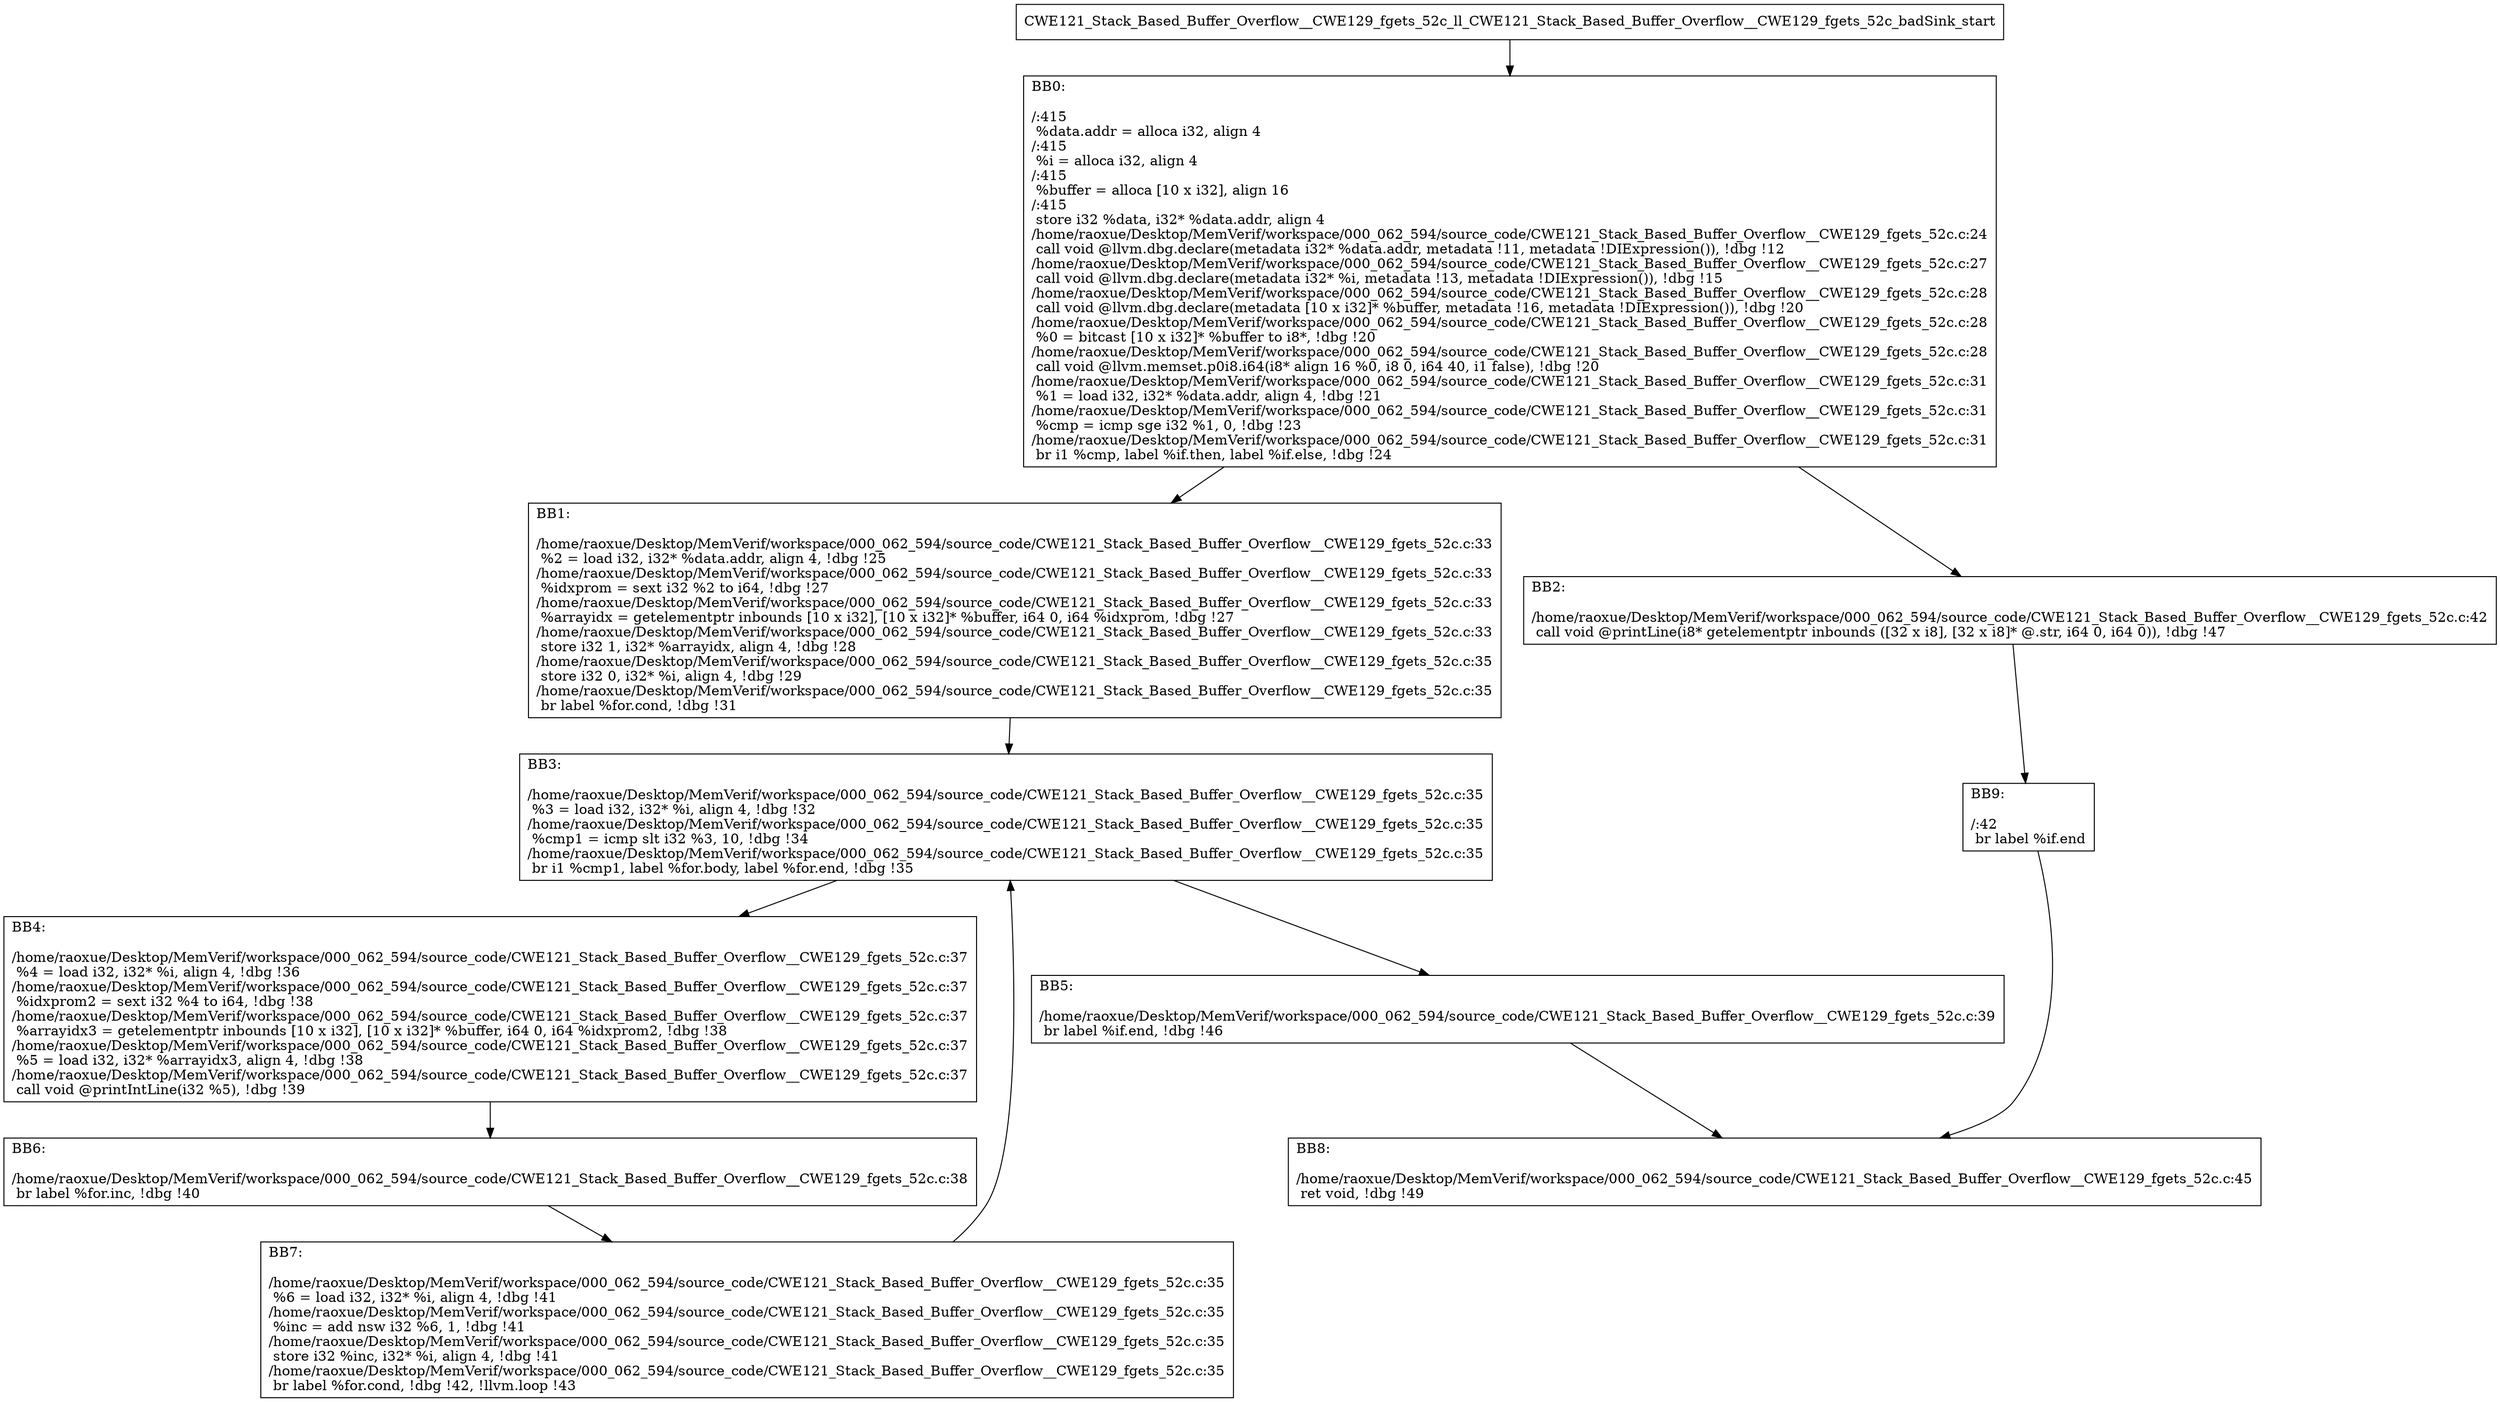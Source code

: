 digraph "CFG for'CWE121_Stack_Based_Buffer_Overflow__CWE129_fgets_52c_ll_CWE121_Stack_Based_Buffer_Overflow__CWE129_fgets_52c_badSink' function" {
	BBCWE121_Stack_Based_Buffer_Overflow__CWE129_fgets_52c_ll_CWE121_Stack_Based_Buffer_Overflow__CWE129_fgets_52c_badSink_start[shape=record,label="{CWE121_Stack_Based_Buffer_Overflow__CWE129_fgets_52c_ll_CWE121_Stack_Based_Buffer_Overflow__CWE129_fgets_52c_badSink_start}"];
	BBCWE121_Stack_Based_Buffer_Overflow__CWE129_fgets_52c_ll_CWE121_Stack_Based_Buffer_Overflow__CWE129_fgets_52c_badSink_start-> CWE121_Stack_Based_Buffer_Overflow__CWE129_fgets_52c_ll_CWE121_Stack_Based_Buffer_Overflow__CWE129_fgets_52c_badSinkBB0;
	CWE121_Stack_Based_Buffer_Overflow__CWE129_fgets_52c_ll_CWE121_Stack_Based_Buffer_Overflow__CWE129_fgets_52c_badSinkBB0 [shape=record, label="{BB0:\l\l/:415\l
  %data.addr = alloca i32, align 4\l
/:415\l
  %i = alloca i32, align 4\l
/:415\l
  %buffer = alloca [10 x i32], align 16\l
/:415\l
  store i32 %data, i32* %data.addr, align 4\l
/home/raoxue/Desktop/MemVerif/workspace/000_062_594/source_code/CWE121_Stack_Based_Buffer_Overflow__CWE129_fgets_52c.c:24\l
  call void @llvm.dbg.declare(metadata i32* %data.addr, metadata !11, metadata !DIExpression()), !dbg !12\l
/home/raoxue/Desktop/MemVerif/workspace/000_062_594/source_code/CWE121_Stack_Based_Buffer_Overflow__CWE129_fgets_52c.c:27\l
  call void @llvm.dbg.declare(metadata i32* %i, metadata !13, metadata !DIExpression()), !dbg !15\l
/home/raoxue/Desktop/MemVerif/workspace/000_062_594/source_code/CWE121_Stack_Based_Buffer_Overflow__CWE129_fgets_52c.c:28\l
  call void @llvm.dbg.declare(metadata [10 x i32]* %buffer, metadata !16, metadata !DIExpression()), !dbg !20\l
/home/raoxue/Desktop/MemVerif/workspace/000_062_594/source_code/CWE121_Stack_Based_Buffer_Overflow__CWE129_fgets_52c.c:28\l
  %0 = bitcast [10 x i32]* %buffer to i8*, !dbg !20\l
/home/raoxue/Desktop/MemVerif/workspace/000_062_594/source_code/CWE121_Stack_Based_Buffer_Overflow__CWE129_fgets_52c.c:28\l
  call void @llvm.memset.p0i8.i64(i8* align 16 %0, i8 0, i64 40, i1 false), !dbg !20\l
/home/raoxue/Desktop/MemVerif/workspace/000_062_594/source_code/CWE121_Stack_Based_Buffer_Overflow__CWE129_fgets_52c.c:31\l
  %1 = load i32, i32* %data.addr, align 4, !dbg !21\l
/home/raoxue/Desktop/MemVerif/workspace/000_062_594/source_code/CWE121_Stack_Based_Buffer_Overflow__CWE129_fgets_52c.c:31\l
  %cmp = icmp sge i32 %1, 0, !dbg !23\l
/home/raoxue/Desktop/MemVerif/workspace/000_062_594/source_code/CWE121_Stack_Based_Buffer_Overflow__CWE129_fgets_52c.c:31\l
  br i1 %cmp, label %if.then, label %if.else, !dbg !24\l
}"];
	CWE121_Stack_Based_Buffer_Overflow__CWE129_fgets_52c_ll_CWE121_Stack_Based_Buffer_Overflow__CWE129_fgets_52c_badSinkBB0-> CWE121_Stack_Based_Buffer_Overflow__CWE129_fgets_52c_ll_CWE121_Stack_Based_Buffer_Overflow__CWE129_fgets_52c_badSinkBB1;
	CWE121_Stack_Based_Buffer_Overflow__CWE129_fgets_52c_ll_CWE121_Stack_Based_Buffer_Overflow__CWE129_fgets_52c_badSinkBB0-> CWE121_Stack_Based_Buffer_Overflow__CWE129_fgets_52c_ll_CWE121_Stack_Based_Buffer_Overflow__CWE129_fgets_52c_badSinkBB2;
	CWE121_Stack_Based_Buffer_Overflow__CWE129_fgets_52c_ll_CWE121_Stack_Based_Buffer_Overflow__CWE129_fgets_52c_badSinkBB1 [shape=record, label="{BB1:\l\l/home/raoxue/Desktop/MemVerif/workspace/000_062_594/source_code/CWE121_Stack_Based_Buffer_Overflow__CWE129_fgets_52c.c:33\l
  %2 = load i32, i32* %data.addr, align 4, !dbg !25\l
/home/raoxue/Desktop/MemVerif/workspace/000_062_594/source_code/CWE121_Stack_Based_Buffer_Overflow__CWE129_fgets_52c.c:33\l
  %idxprom = sext i32 %2 to i64, !dbg !27\l
/home/raoxue/Desktop/MemVerif/workspace/000_062_594/source_code/CWE121_Stack_Based_Buffer_Overflow__CWE129_fgets_52c.c:33\l
  %arrayidx = getelementptr inbounds [10 x i32], [10 x i32]* %buffer, i64 0, i64 %idxprom, !dbg !27\l
/home/raoxue/Desktop/MemVerif/workspace/000_062_594/source_code/CWE121_Stack_Based_Buffer_Overflow__CWE129_fgets_52c.c:33\l
  store i32 1, i32* %arrayidx, align 4, !dbg !28\l
/home/raoxue/Desktop/MemVerif/workspace/000_062_594/source_code/CWE121_Stack_Based_Buffer_Overflow__CWE129_fgets_52c.c:35\l
  store i32 0, i32* %i, align 4, !dbg !29\l
/home/raoxue/Desktop/MemVerif/workspace/000_062_594/source_code/CWE121_Stack_Based_Buffer_Overflow__CWE129_fgets_52c.c:35\l
  br label %for.cond, !dbg !31\l
}"];
	CWE121_Stack_Based_Buffer_Overflow__CWE129_fgets_52c_ll_CWE121_Stack_Based_Buffer_Overflow__CWE129_fgets_52c_badSinkBB1-> CWE121_Stack_Based_Buffer_Overflow__CWE129_fgets_52c_ll_CWE121_Stack_Based_Buffer_Overflow__CWE129_fgets_52c_badSinkBB3;
	CWE121_Stack_Based_Buffer_Overflow__CWE129_fgets_52c_ll_CWE121_Stack_Based_Buffer_Overflow__CWE129_fgets_52c_badSinkBB3 [shape=record, label="{BB3:\l\l/home/raoxue/Desktop/MemVerif/workspace/000_062_594/source_code/CWE121_Stack_Based_Buffer_Overflow__CWE129_fgets_52c.c:35\l
  %3 = load i32, i32* %i, align 4, !dbg !32\l
/home/raoxue/Desktop/MemVerif/workspace/000_062_594/source_code/CWE121_Stack_Based_Buffer_Overflow__CWE129_fgets_52c.c:35\l
  %cmp1 = icmp slt i32 %3, 10, !dbg !34\l
/home/raoxue/Desktop/MemVerif/workspace/000_062_594/source_code/CWE121_Stack_Based_Buffer_Overflow__CWE129_fgets_52c.c:35\l
  br i1 %cmp1, label %for.body, label %for.end, !dbg !35\l
}"];
	CWE121_Stack_Based_Buffer_Overflow__CWE129_fgets_52c_ll_CWE121_Stack_Based_Buffer_Overflow__CWE129_fgets_52c_badSinkBB3-> CWE121_Stack_Based_Buffer_Overflow__CWE129_fgets_52c_ll_CWE121_Stack_Based_Buffer_Overflow__CWE129_fgets_52c_badSinkBB4;
	CWE121_Stack_Based_Buffer_Overflow__CWE129_fgets_52c_ll_CWE121_Stack_Based_Buffer_Overflow__CWE129_fgets_52c_badSinkBB3-> CWE121_Stack_Based_Buffer_Overflow__CWE129_fgets_52c_ll_CWE121_Stack_Based_Buffer_Overflow__CWE129_fgets_52c_badSinkBB5;
	CWE121_Stack_Based_Buffer_Overflow__CWE129_fgets_52c_ll_CWE121_Stack_Based_Buffer_Overflow__CWE129_fgets_52c_badSinkBB4 [shape=record, label="{BB4:\l\l/home/raoxue/Desktop/MemVerif/workspace/000_062_594/source_code/CWE121_Stack_Based_Buffer_Overflow__CWE129_fgets_52c.c:37\l
  %4 = load i32, i32* %i, align 4, !dbg !36\l
/home/raoxue/Desktop/MemVerif/workspace/000_062_594/source_code/CWE121_Stack_Based_Buffer_Overflow__CWE129_fgets_52c.c:37\l
  %idxprom2 = sext i32 %4 to i64, !dbg !38\l
/home/raoxue/Desktop/MemVerif/workspace/000_062_594/source_code/CWE121_Stack_Based_Buffer_Overflow__CWE129_fgets_52c.c:37\l
  %arrayidx3 = getelementptr inbounds [10 x i32], [10 x i32]* %buffer, i64 0, i64 %idxprom2, !dbg !38\l
/home/raoxue/Desktop/MemVerif/workspace/000_062_594/source_code/CWE121_Stack_Based_Buffer_Overflow__CWE129_fgets_52c.c:37\l
  %5 = load i32, i32* %arrayidx3, align 4, !dbg !38\l
/home/raoxue/Desktop/MemVerif/workspace/000_062_594/source_code/CWE121_Stack_Based_Buffer_Overflow__CWE129_fgets_52c.c:37\l
  call void @printIntLine(i32 %5), !dbg !39\l
}"];
	CWE121_Stack_Based_Buffer_Overflow__CWE129_fgets_52c_ll_CWE121_Stack_Based_Buffer_Overflow__CWE129_fgets_52c_badSinkBB4-> CWE121_Stack_Based_Buffer_Overflow__CWE129_fgets_52c_ll_CWE121_Stack_Based_Buffer_Overflow__CWE129_fgets_52c_badSinkBB6;
	CWE121_Stack_Based_Buffer_Overflow__CWE129_fgets_52c_ll_CWE121_Stack_Based_Buffer_Overflow__CWE129_fgets_52c_badSinkBB6 [shape=record, label="{BB6:\l\l/home/raoxue/Desktop/MemVerif/workspace/000_062_594/source_code/CWE121_Stack_Based_Buffer_Overflow__CWE129_fgets_52c.c:38\l
  br label %for.inc, !dbg !40\l
}"];
	CWE121_Stack_Based_Buffer_Overflow__CWE129_fgets_52c_ll_CWE121_Stack_Based_Buffer_Overflow__CWE129_fgets_52c_badSinkBB6-> CWE121_Stack_Based_Buffer_Overflow__CWE129_fgets_52c_ll_CWE121_Stack_Based_Buffer_Overflow__CWE129_fgets_52c_badSinkBB7;
	CWE121_Stack_Based_Buffer_Overflow__CWE129_fgets_52c_ll_CWE121_Stack_Based_Buffer_Overflow__CWE129_fgets_52c_badSinkBB7 [shape=record, label="{BB7:\l\l/home/raoxue/Desktop/MemVerif/workspace/000_062_594/source_code/CWE121_Stack_Based_Buffer_Overflow__CWE129_fgets_52c.c:35\l
  %6 = load i32, i32* %i, align 4, !dbg !41\l
/home/raoxue/Desktop/MemVerif/workspace/000_062_594/source_code/CWE121_Stack_Based_Buffer_Overflow__CWE129_fgets_52c.c:35\l
  %inc = add nsw i32 %6, 1, !dbg !41\l
/home/raoxue/Desktop/MemVerif/workspace/000_062_594/source_code/CWE121_Stack_Based_Buffer_Overflow__CWE129_fgets_52c.c:35\l
  store i32 %inc, i32* %i, align 4, !dbg !41\l
/home/raoxue/Desktop/MemVerif/workspace/000_062_594/source_code/CWE121_Stack_Based_Buffer_Overflow__CWE129_fgets_52c.c:35\l
  br label %for.cond, !dbg !42, !llvm.loop !43\l
}"];
	CWE121_Stack_Based_Buffer_Overflow__CWE129_fgets_52c_ll_CWE121_Stack_Based_Buffer_Overflow__CWE129_fgets_52c_badSinkBB7-> CWE121_Stack_Based_Buffer_Overflow__CWE129_fgets_52c_ll_CWE121_Stack_Based_Buffer_Overflow__CWE129_fgets_52c_badSinkBB3;
	CWE121_Stack_Based_Buffer_Overflow__CWE129_fgets_52c_ll_CWE121_Stack_Based_Buffer_Overflow__CWE129_fgets_52c_badSinkBB5 [shape=record, label="{BB5:\l\l/home/raoxue/Desktop/MemVerif/workspace/000_062_594/source_code/CWE121_Stack_Based_Buffer_Overflow__CWE129_fgets_52c.c:39\l
  br label %if.end, !dbg !46\l
}"];
	CWE121_Stack_Based_Buffer_Overflow__CWE129_fgets_52c_ll_CWE121_Stack_Based_Buffer_Overflow__CWE129_fgets_52c_badSinkBB5-> CWE121_Stack_Based_Buffer_Overflow__CWE129_fgets_52c_ll_CWE121_Stack_Based_Buffer_Overflow__CWE129_fgets_52c_badSinkBB8;
	CWE121_Stack_Based_Buffer_Overflow__CWE129_fgets_52c_ll_CWE121_Stack_Based_Buffer_Overflow__CWE129_fgets_52c_badSinkBB2 [shape=record, label="{BB2:\l\l/home/raoxue/Desktop/MemVerif/workspace/000_062_594/source_code/CWE121_Stack_Based_Buffer_Overflow__CWE129_fgets_52c.c:42\l
  call void @printLine(i8* getelementptr inbounds ([32 x i8], [32 x i8]* @.str, i64 0, i64 0)), !dbg !47\l
}"];
	CWE121_Stack_Based_Buffer_Overflow__CWE129_fgets_52c_ll_CWE121_Stack_Based_Buffer_Overflow__CWE129_fgets_52c_badSinkBB2-> CWE121_Stack_Based_Buffer_Overflow__CWE129_fgets_52c_ll_CWE121_Stack_Based_Buffer_Overflow__CWE129_fgets_52c_badSinkBB9;
	CWE121_Stack_Based_Buffer_Overflow__CWE129_fgets_52c_ll_CWE121_Stack_Based_Buffer_Overflow__CWE129_fgets_52c_badSinkBB9 [shape=record, label="{BB9:\l\l/:42\l
  br label %if.end\l
}"];
	CWE121_Stack_Based_Buffer_Overflow__CWE129_fgets_52c_ll_CWE121_Stack_Based_Buffer_Overflow__CWE129_fgets_52c_badSinkBB9-> CWE121_Stack_Based_Buffer_Overflow__CWE129_fgets_52c_ll_CWE121_Stack_Based_Buffer_Overflow__CWE129_fgets_52c_badSinkBB8;
	CWE121_Stack_Based_Buffer_Overflow__CWE129_fgets_52c_ll_CWE121_Stack_Based_Buffer_Overflow__CWE129_fgets_52c_badSinkBB8 [shape=record, label="{BB8:\l\l/home/raoxue/Desktop/MemVerif/workspace/000_062_594/source_code/CWE121_Stack_Based_Buffer_Overflow__CWE129_fgets_52c.c:45\l
  ret void, !dbg !49\l
}"];
}
